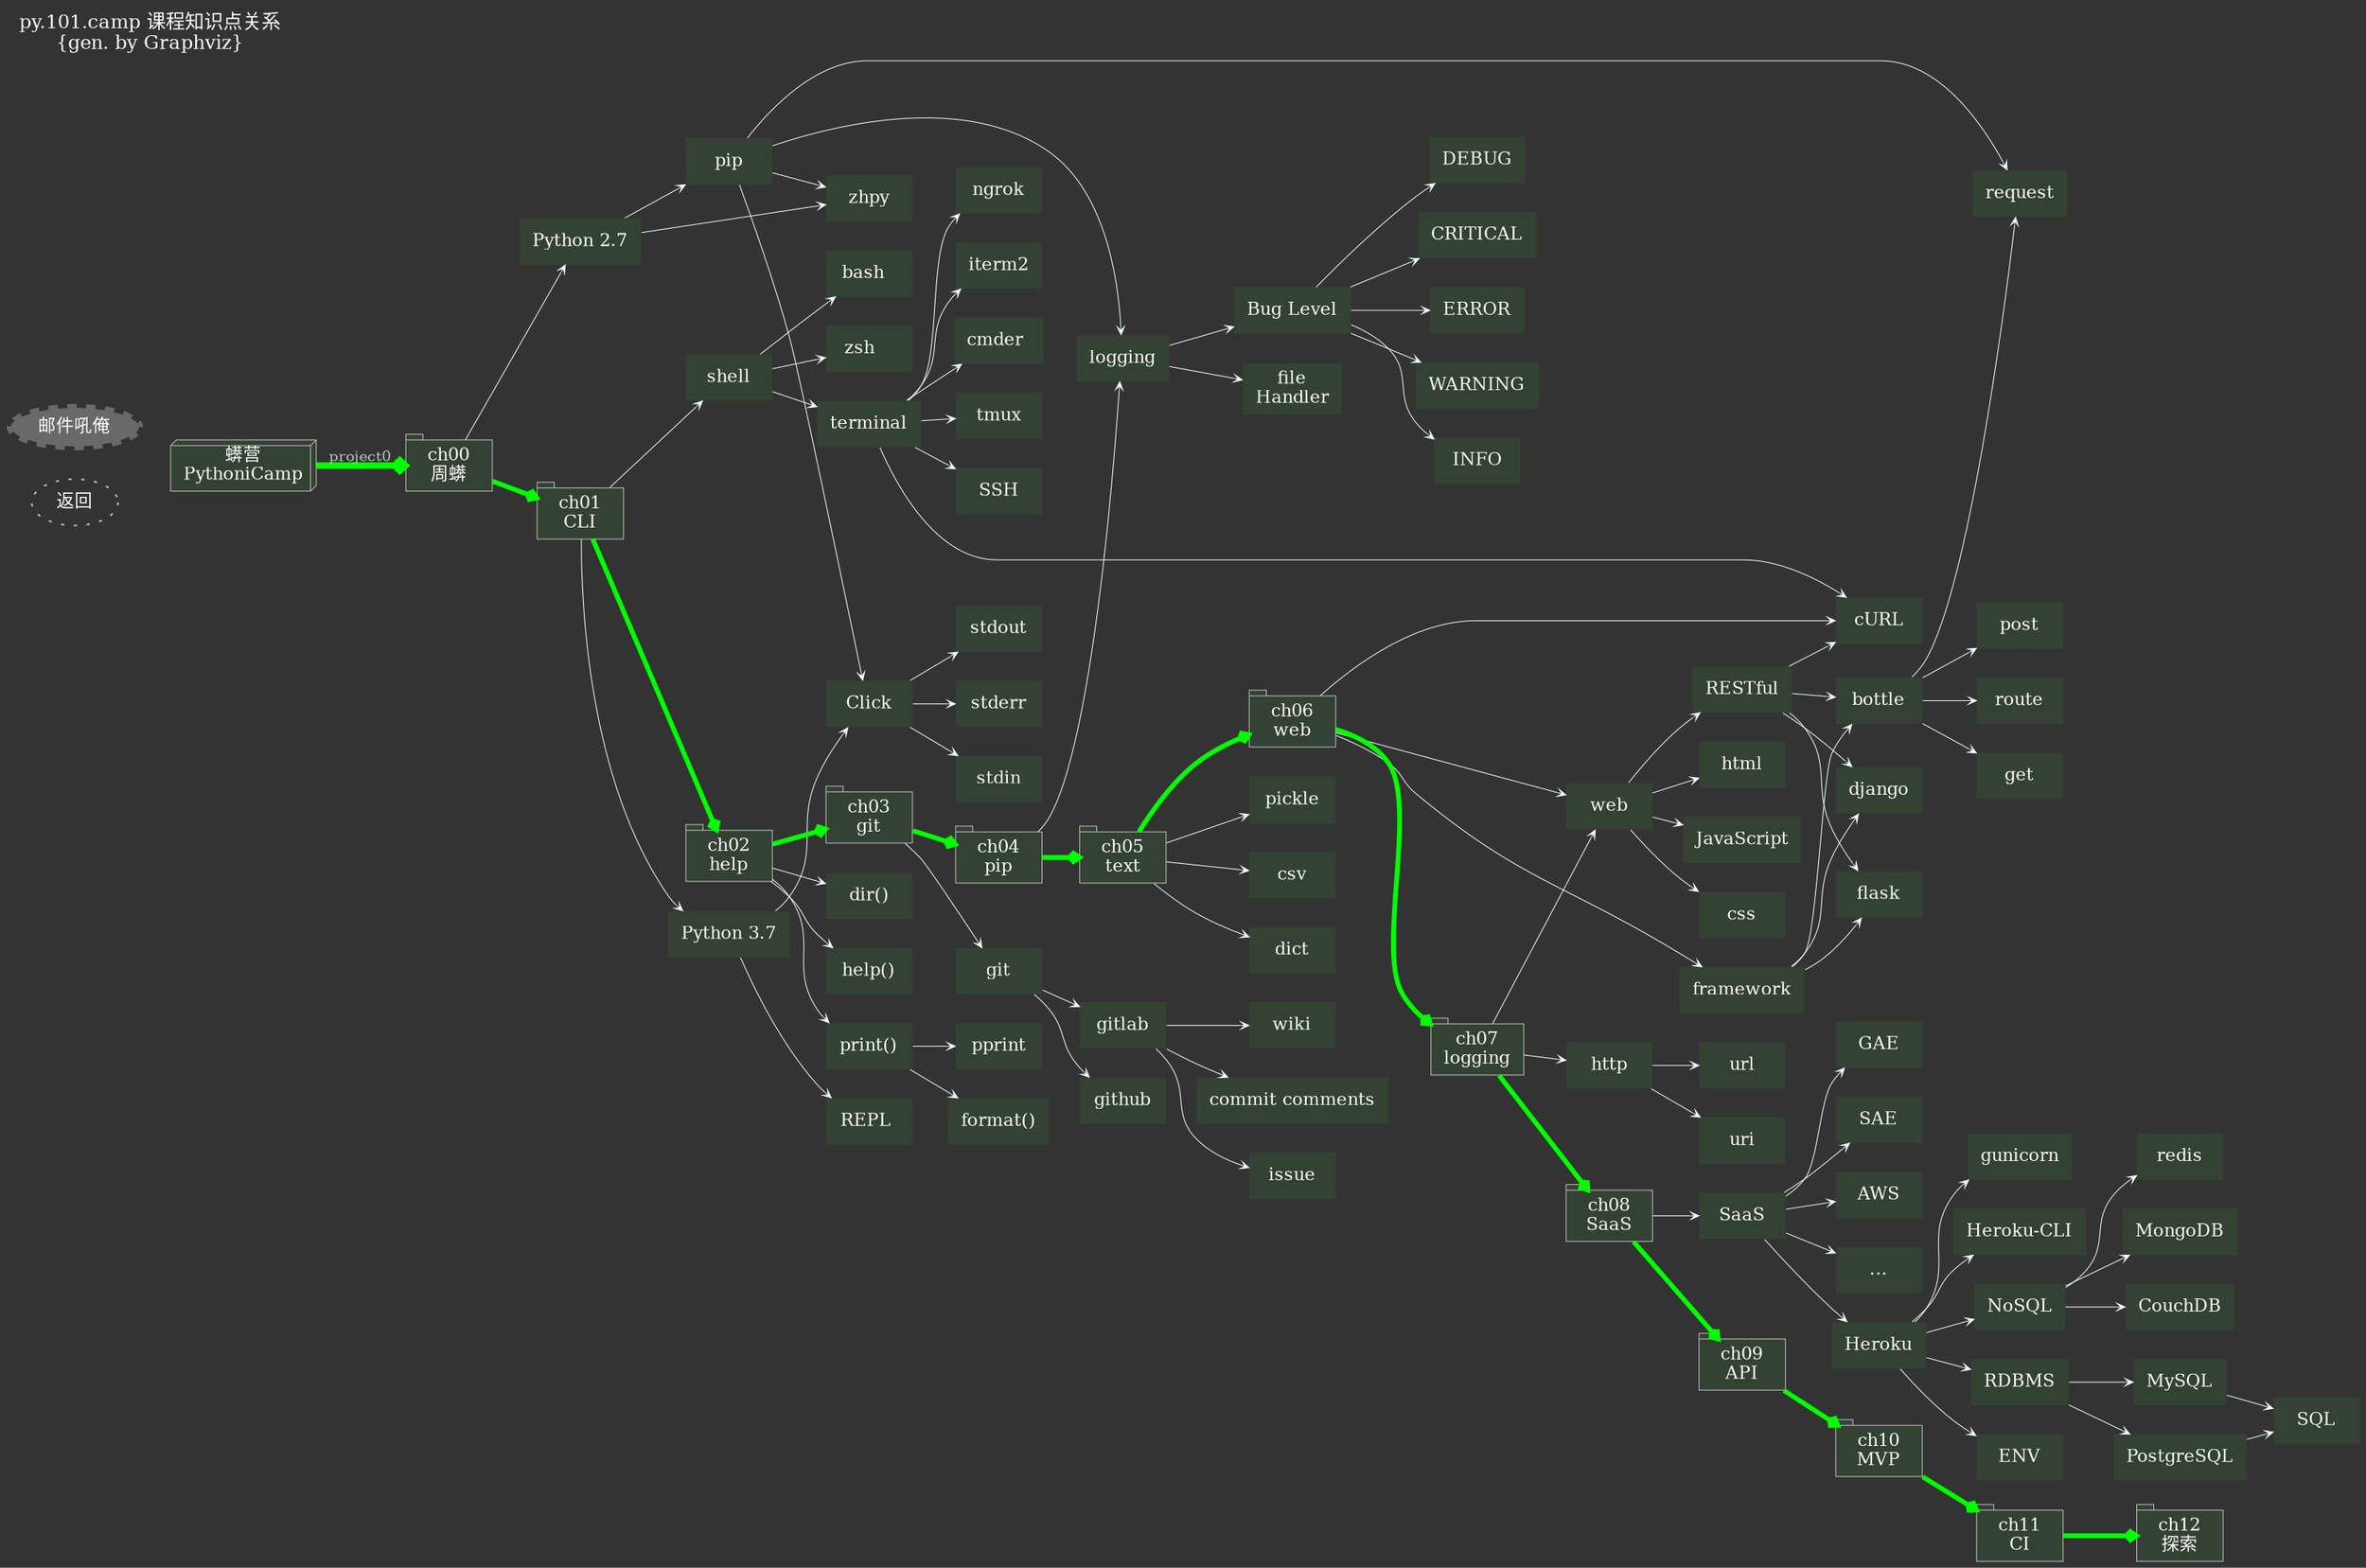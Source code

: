 digraph camp0py2map_ch08 {
/*生成命令:
$ dot -Tjpeg camp0py2map_ch08.dot -o camp0py2map_ch08.jpg -Tcmapx -o camp0py2map_ch08.map
$ python ../dotools/gen2htm4io101camp.py  -t ../dotools/tpl_idx.htm -i "py.101.camp ch08 mapping" -d camp0py2map_ch08.dot -o camp0py2map_ch08.html

$ python ../dotools/gen2htm4io101camp.py --neato -t ../dotools/tpl_idx.htm -i "py.101.camp ch08 mapping" -d camp0py2map_ch08.dot -o camp0py2map_ch08.html

##############################################################################
#   全局设定
##############################################################################
*/
    graph [label="py.101.camp 课程知识点关系\n{gen. by Graphviz}"
        ,fontsize=12.0,fontcolor=snow
        ,labeljust="l",labelloc="t",center=1
        ,ranksep=0.1,center=1,ratio=compress
        ,rankdir=LR
        ,bgcolor="#333333"
        ];

    node[fontsize=11.0,height=0.4
        ,style="filled,setlinewidth(0.5)",fillcolor="#334233",color=gray,fontcolor=snow
        ,shape=plaintext
        ];

    edge [fontsize=9.0,fontcolor=gray
        ,color=azure
        ,arrowsize=0.5,arrowhead=vee,arrowtail=none
        ,style="setlinewidth(0.5)"
        ];

/*
##############################################################################
#   block relation
##############################################################################
*/

    PYC [label="蠎营\nPythoniCamp",shape=box3d
            ,URL="https://gitlab.com/101camp"];
    ch00  [label="ch00\n周蠎",shape=tab,URL="#"];
        py2  [label="Python 2.7" ,URL="https://www.python.org/"];
        zhpy  [label="zhpy" ,URL="https://github.com/gasolin/zhpy"];
        pip  [label="pip" ,URL="https://pypi.org/"];

    ch00->py2->{zhpy pip};


    ch01  [label="ch01\nCLI",shape=tab,URL="#"];
        shell  [label="shell" ,URL="https://en.wikipedia.org/wiki/Shell_(computing)"];
            bash   [label="bash  ",URL="https://en.wikipedia.org/wiki/Bash_%28Unix_shell%29"];
            zsh    [label="zsh   ",URL="https://en.wikipedia.org/wiki/Z_shell"];
            iterm2 [label="iterm2",URL="https://iterm2.com"];
            cmder  [label="cmder ",URL="http://cmder.net/"];
        py3 [label="Python 3.7",URL="https://docs.python.org/3/"];
            REPL [label="REPL ",URL="https://en.wikipedia.org/wiki/Read%E2%80%93eval%E2%80%93print_loop"];

        click [label="Click",URL="https://click.palletsprojects.com/en/7.x/"];
            stdin [label="stdin",URL="https://en.wikipedia.org/wiki/Standard_streams"];
            stdout [label="stdout",URL="https://en.wikipedia.org/wiki/Standard_streams#Standard_output_(stdout)"];
            stderr [label="stderr",URL="https://en.wikipedia.org/wiki/Standard_streams#Standard_error_(stderr)"];
    ch01->{shell py3};
        shell->{bash zsh terminal};
        py3->{click REPL};
            click->{stdin stdout stderr}


    ch02  [label="ch02\nhelp",shape=tab,URL="#"];
        print [label="print()",URL="https://docs.python.org/3.7/library/functions.html#print"];
        pprint [label="pprint",URL="https://docs.python.org/3/library/pprint.html"];
        format [label="format()",URL="https://docs.python.org/3/library/stdtypes.html?highlight=format#str.format"];
        dir [label="dir()",URL="https://docs.python.org/3.7/library/functions.html#dir"];
        help [label="help()",URL="https://docs.python.org/3.7/library/functions.html#help"];

    ch02->{print help dir};
        print->{format pprint};

    ch03  [label="ch03\ngit",shape=tab,URL="#"];
        git [label="git",URL="https://git-scm.com/"];
        github [label="github",URL="https://github.com/"];
        gitlab [label="gitlab",URL="https://gitlab.com/"];
        issue [label="issue",URL="https://gitlab.com/help/user/project/issues/index.md"];
        wiki [label="wiki",URL="https://gitlab.com/help/user/project/wiki/index.md"];
        comm [label="commit comments",URL="https://gitlab.com/help/user/discussions/index.md"];
    ch03->{git};
        git->{github gitlab};
            gitlab->{issue wiki comm};

    ch04  [label="ch04\npip",shape=tab,URL="#"];
        logging [label="logging",URL="https://docs.python.org/3.7/library/logging.html"];
            fileH [label="file\nHandler",URL="https://docs.python.org/3.7/library/logging.html#handler-objects"];
            bLevel [label="Bug Level",URL="https://docs.python.org/3.7/library/logging.html#levels"];
                blCRITICAL  [label="CRITICAL",URL="#"];
                blERROR     [label="ERROR",URL="#"];
                blWARNING   [label="WARNING",URL="#"];
                blINFO      [label="INFO",URL="#"];
                blDEBUG     [label="DEBUG",URL="#"];
    ch04->{ logging};
        logging->{fileH bLevel};
            bLevel->{blCRITICAL blERROR blWARNING blINFO blDEBUG};

    ch05  [label="ch05\ntext",shape=tab,URL="#"];
        csv [label="csv",URL="https://en.wikipedia.org/wiki/Comma-separated_values"];
        dict [label="dict",URL="https://docs.python.org/3/library/stdtypes.html?highlight=dict#dict"];
        pickle [label="pickle",URL="https://docs.python.org/3.7/library/pickle.html"];
    ch05->{csv dict pickle};

    ch06  [label="ch06\nweb",shape=tab,URL="#"];
        curl [label="cURL",URL="https://curl.haxx.se/"];
        web [label="web",URL="https://en.wikipedia.org/wiki/World_Wide_Web"];
            css [label="css",URL="https://www.w3schools.com/Css/"];
            htm [label="html",URL="https://www.w3schools.com/html/"];
            js [label="JavaScript",URL="https://en.wikipedia.org/wiki/JavaScript"];
            REST [label="RESTful",URL="https://en.wikipedia.org/wiki/Representational_state_transfer"];
        fwork [label="framework",URL="https://en.wikipedia.org/wiki/Web_framework"];
            bottle [label="bottle",URL="https://bottlepy.org/"];
                flask [label="flask",URL="http://flask.pocoo.org/"];
                django [label="django",URL="https://www.djangoproject.com/"];
            route [label="route",URL="https://bottlepy.org/docs/dev/routing.html"];
            get [label="get",URL="#"];
            post [label="post",URL="#"];
            request [label="request",URL="http://docs.python-requests.org/en/master/"];
    ch06->{web fwork curl};
        fwork->{bottle flask django};
            bottle->{route get post request};
        web->{css htm REST js};
            REST->{curl bottle flask django};

    ch07  [label="ch07\nlogging",shape=tab,URL="#"];
        http [label="http",URL="https://en.wikipedia.org/wiki/Hypertext_Transfer_Protocol"];
        url [label="url",URL="https://en.wikipedia.org/wiki/Uniform_Resource_Locator"];
        uri [label="uri",URL="https://en.wikipedia.org/wiki/Uniform_Resource_Identifier"];
    ch07->{web http};
        http->{uri url};

    ch08  [label="ch08\nSaaS",shape=tab,URL="#"];
        SaaS [label="SaaS",URL="https://en.wikipedia.org/wiki/Software_as_a_service"];
            SAE [label="SAE",URL="http://www.sinacloud.com/sae.html"];
            AWS [label="AWS",URL="https://aws.amazon.com"];
            etc [label="...",URL="#"];
            Heroku [label="Heroku",URL="https://www.heroku.com/"];
                hcli [label="Heroku-CLI",URL="https://github.com/heroku/cli"];
                redis [label="redis",URL="https://redis.io/"];
                    NoSQL [label="NoSQL",URL="https://en.wikipedia.org/wiki/NoSQL"];
                        Mango [label="MongoDB",URL="https://www.mongodb.com/"];
                        Couch [label="CouchDB",URL="http://couchdb.apache.org/"];
                    RDBMS [label="RDBMS",URL="https://en.wikipedia.org/wiki/Relational_database_management_system"];
                        MySQL [label="MySQL",URL="https://www.mysql.com/"];
                        Pg [label="PostgreSQL",URL="https://www.postgresql.org/"];
                    SQL [label="SQL",URL="https://www.w3schools.com/sql/"];
                ENV [label="ENV",URL="https://www.computerhope.com/unix/uenv.htm"];
        gunicorn [label="gunicorn",URL="https://gunicorn.org/"];

    ch08->SaaS->{SAE GAE AWS Heroku etc};
        Heroku->{hcli NoSQL RDBMS ENV gunicorn};
        NoSQL->{redis Mango Couch};
        RDBMS->{MySQL Pg}->SQL;

    ch09  [label="ch09\nAPI",shape=tab,URL="#"];

    ch10  [label="ch10\nMVP",shape=tab,URL="#"];
        
    ch11  [label="ch11\nCI",shape=tab,URL="#"];

    ch12  [label="ch12\n探索",shape=tab,URL="#"];

            

/*
##############################################################################
#   global relation
##############################################################################
*/

    PYC->ch00 [label="project0",style="setlinewidth(4)",color=green];
    ch00->ch01->ch02->ch03->ch04->ch05->ch06->ch07->ch08->ch09->ch10->ch11->ch12 [label="",style="setlinewidth(3)",color=green];


    pip->{zhpy click logging request};
    terminal->{ngrok tmux iterm2 cmder curl SSH};

    mailme [label="邮件吼俺",shape=ellipse,style="filled,dashed,setlinewidth(5)"
        ,color="#333333",fillcolor=dimgray
        ,URL="mailto:pythonicamp@googlegroups.com?subject=[101 mapping] "];

    ZQ  [label="返回\n",shape=ellipse,style="dotted"
        ,URL="https://gitlab.com/pythonicamp"];


    edge [style=invis];
    {mailme ZQ}->PYC;
    
/*
    title->ZQ;
    mailme->OBP;

    title [label="101.pythonic\n课程知识点关系\n{gen. by Graphviz}"
                URL="#"];
    

*/

}
